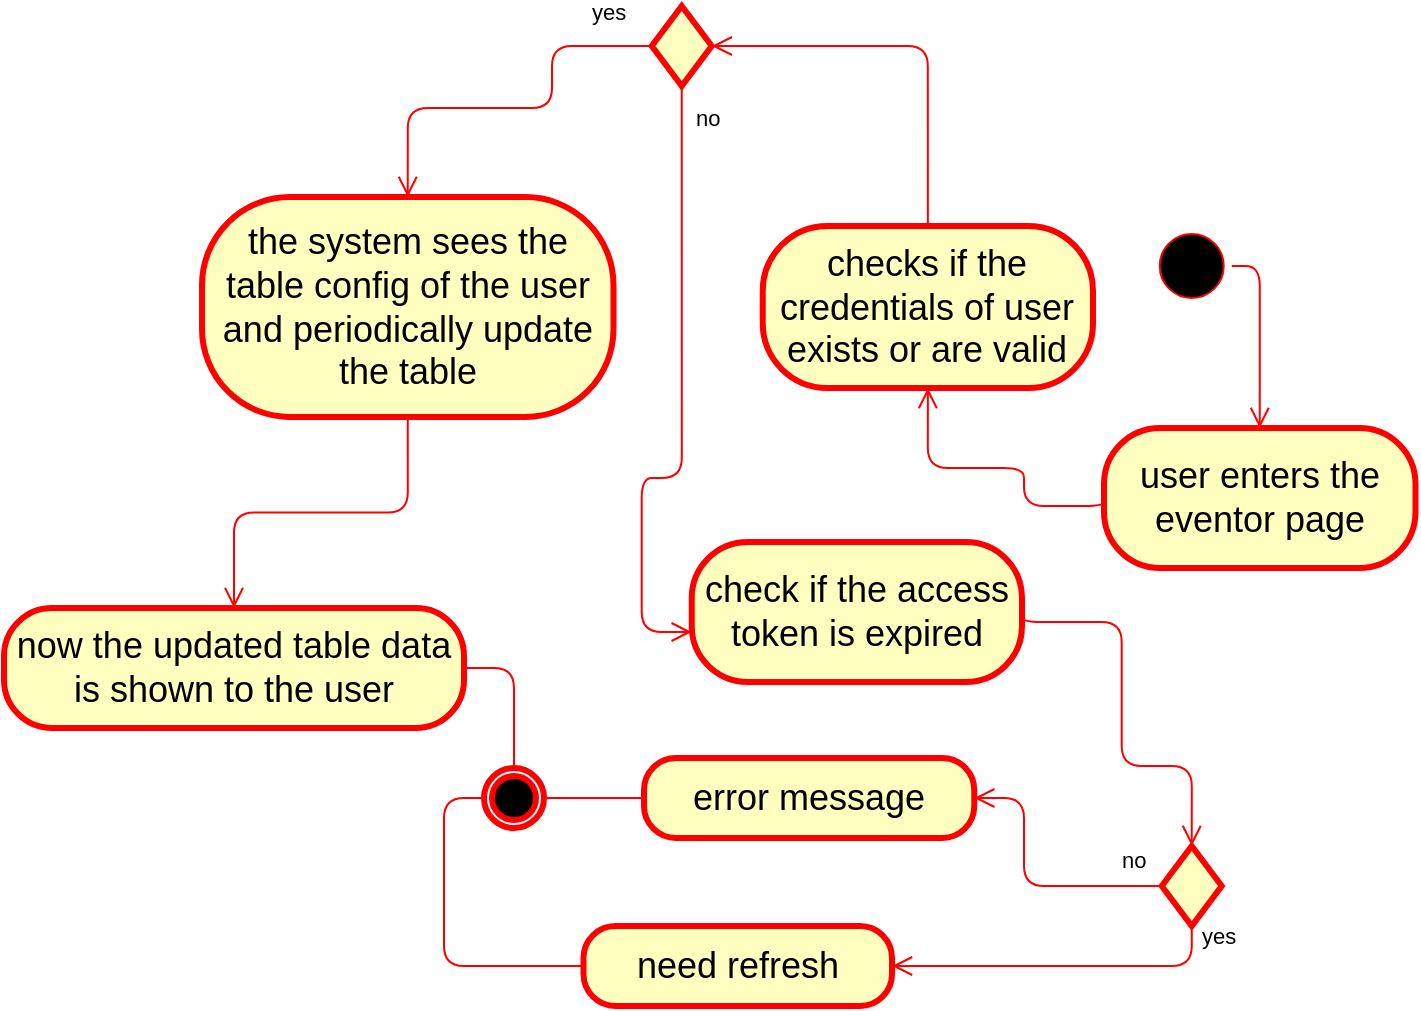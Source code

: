 <mxfile>
    <diagram id="IopMsN-wpYgo1tQcaPh5" name="Page-1">
        <mxGraphModel dx="699" dy="761" grid="1" gridSize="10" guides="1" tooltips="1" connect="1" arrows="1" fold="1" page="1" pageScale="1" pageWidth="850" pageHeight="1100" math="0" shadow="0">
            <root>
                <mxCell id="0"/>
                <mxCell id="1" parent="0"/>
                <mxCell id="2" value="now the updated table data is shown to the user" style="rounded=1;whiteSpace=wrap;html=1;arcSize=40;fontColor=#000000;fillColor=#ffffc0;strokeColor=#ff0000;strokeWidth=3;fontSize=18;" vertex="1" parent="1">
                    <mxGeometry x="120" y="440" width="230" height="60" as="geometry"/>
                </mxCell>
                <mxCell id="3" value="" style="ellipse;html=1;shape=endState;fillColor=#000000;strokeColor=#ff0000;strokeWidth=3;fontFamily=Helvetica;fontSize=8;fontColor=#FFFFFF;" vertex="1" parent="1">
                    <mxGeometry x="360" y="520" width="30" height="30" as="geometry"/>
                </mxCell>
                <mxCell id="4" value="" style="edgeStyle=orthogonalEdgeStyle;html=1;verticalAlign=bottom;endArrow=none;endSize=8;strokeColor=#ff0000;labelBackgroundColor=none;fontFamily=Helvetica;fontSize=18;fontColor=#FFFFFF;exitX=1;exitY=0.5;exitDx=0;exitDy=0;entryX=0.5;entryY=0;entryDx=0;entryDy=0;" edge="1" parent="1" source="2" target="3">
                    <mxGeometry relative="1" as="geometry">
                        <mxPoint x="643.25" y="430" as="targetPoint"/>
                        <mxPoint x="345.75" y="466" as="sourcePoint"/>
                    </mxGeometry>
                </mxCell>
                <mxCell id="5" value="the system sees the table config of the user and periodically update the table" style="rounded=1;whiteSpace=wrap;html=1;arcSize=40;fontColor=#000000;fillColor=#ffffc0;strokeColor=#ff0000;strokeWidth=3;fontSize=18;" vertex="1" parent="1">
                    <mxGeometry x="219" y="234.5" width="205.75" height="110" as="geometry"/>
                </mxCell>
                <mxCell id="6" value="" style="edgeStyle=orthogonalEdgeStyle;html=1;verticalAlign=bottom;endArrow=open;endSize=8;strokeColor=#ff0000;fontSize=18;startArrow=none;exitX=0.5;exitY=1;exitDx=0;exitDy=0;entryX=0.5;entryY=0;entryDx=0;entryDy=0;" edge="1" parent="1" source="5" target="2">
                    <mxGeometry relative="1" as="geometry">
                        <mxPoint x="230.0" y="290" as="targetPoint"/>
                        <mxPoint x="230.0" y="170" as="sourcePoint"/>
                    </mxGeometry>
                </mxCell>
                <mxCell id="7" value="" style="ellipse;html=1;shape=startState;fillColor=#000000;strokeColor=#ff0000;" vertex="1" parent="1">
                    <mxGeometry x="693.87" y="249" width="40" height="40" as="geometry"/>
                </mxCell>
                <mxCell id="8" value="" style="edgeStyle=orthogonalEdgeStyle;html=1;verticalAlign=bottom;endArrow=open;endSize=8;strokeColor=#ff0000;entryX=0.5;entryY=0;entryDx=0;entryDy=0;exitX=1;exitY=0.5;exitDx=0;exitDy=0;" edge="1" parent="1" source="7" target="9">
                    <mxGeometry relative="1" as="geometry">
                        <mxPoint x="459.37" y="261" as="targetPoint"/>
                        <mxPoint x="479.37" y="179" as="sourcePoint"/>
                    </mxGeometry>
                </mxCell>
                <mxCell id="9" value="&lt;span style=&quot;font-size: 18px;&quot;&gt;user enters the eventor page&lt;/span&gt;" style="rounded=1;whiteSpace=wrap;html=1;arcSize=40;fontColor=#000000;fillColor=#ffffc0;strokeColor=#ff0000;strokeWidth=3;" vertex="1" parent="1">
                    <mxGeometry x="670" y="350" width="155.75" height="70" as="geometry"/>
                </mxCell>
                <mxCell id="10" value="" style="edgeStyle=orthogonalEdgeStyle;html=1;verticalAlign=bottom;endArrow=open;endSize=8;strokeColor=#ff0000;entryX=0.5;entryY=1;entryDx=0;entryDy=0;exitX=0;exitY=0.5;exitDx=0;exitDy=0;" edge="1" parent="1" source="9" target="11">
                    <mxGeometry relative="1" as="geometry">
                        <mxPoint x="298.37" y="291" as="targetPoint"/>
                        <Array as="points">
                            <mxPoint x="630" y="389"/>
                            <mxPoint x="630" y="370"/>
                            <mxPoint x="582" y="370"/>
                        </Array>
                    </mxGeometry>
                </mxCell>
                <mxCell id="11" value="checks if the credentials of user exists or are valid" style="rounded=1;whiteSpace=wrap;html=1;arcSize=40;fontColor=#000000;fillColor=#ffffc0;strokeColor=#ff0000;strokeWidth=3;fontSize=18;" vertex="1" parent="1">
                    <mxGeometry x="499.37" y="249" width="165.13" height="81" as="geometry"/>
                </mxCell>
                <mxCell id="12" value="" style="rhombus;whiteSpace=wrap;html=1;fillColor=#ffffc0;strokeColor=#ff0000;strokeWidth=3;fontSize=18;" vertex="1" parent="1">
                    <mxGeometry x="443.87" y="139" width="30" height="40" as="geometry"/>
                </mxCell>
                <mxCell id="13" value="no" style="edgeStyle=orthogonalEdgeStyle;html=1;align=left;verticalAlign=bottom;endArrow=open;endSize=8;strokeColor=#ff0000;exitX=0.5;exitY=1;exitDx=0;exitDy=0;labelBackgroundColor=none;entryX=0;entryY=0.5;entryDx=0;entryDy=0;" edge="1" parent="1" source="12">
                    <mxGeometry x="-0.84" y="5" relative="1" as="geometry">
                        <mxPoint x="463.87" y="452" as="targetPoint"/>
                        <mxPoint x="458.87" y="189" as="sourcePoint"/>
                        <Array as="points">
                            <mxPoint x="458.87" y="375"/>
                            <mxPoint x="438.87" y="375"/>
                            <mxPoint x="438.87" y="452"/>
                        </Array>
                        <mxPoint as="offset"/>
                    </mxGeometry>
                </mxCell>
                <mxCell id="14" value="" style="edgeStyle=orthogonalEdgeStyle;html=1;verticalAlign=bottom;endArrow=open;endSize=8;strokeColor=#ff0000;entryX=1;entryY=0.5;entryDx=0;entryDy=0;exitX=0.5;exitY=0;exitDx=0;exitDy=0;" edge="1" parent="1" source="11" target="12">
                    <mxGeometry relative="1" as="geometry">
                        <mxPoint x="401.38" y="279.95" as="targetPoint"/>
                        <Array as="points">
                            <mxPoint x="581.87" y="159"/>
                        </Array>
                        <mxPoint x="558.87" y="267" as="sourcePoint"/>
                    </mxGeometry>
                </mxCell>
                <mxCell id="15" value="check if the access token is expired" style="rounded=1;whiteSpace=wrap;html=1;arcSize=40;fontColor=#000000;fillColor=#ffffc0;strokeColor=#ff0000;strokeWidth=3;fontSize=18;" vertex="1" parent="1">
                    <mxGeometry x="463.87" y="407" width="165.13" height="70" as="geometry"/>
                </mxCell>
                <mxCell id="16" value="" style="rhombus;whiteSpace=wrap;html=1;fillColor=#ffffc0;strokeColor=#ff0000;strokeWidth=3;fontSize=18;" vertex="1" parent="1">
                    <mxGeometry x="698.87" y="559.0" width="30" height="40" as="geometry"/>
                </mxCell>
                <mxCell id="17" value="yes" style="edgeStyle=orthogonalEdgeStyle;html=1;align=left;verticalAlign=bottom;endArrow=open;endSize=8;strokeColor=#ff0000;exitX=0.5;exitY=1;exitDx=0;exitDy=0;labelBackgroundColor=none;entryX=1;entryY=0.5;entryDx=0;entryDy=0;" edge="1" parent="1" source="16" target="21">
                    <mxGeometry x="-0.83" y="3" relative="1" as="geometry">
                        <mxPoint x="786" y="716.93" as="targetPoint"/>
                        <mxPoint x="972.75" y="806.55" as="sourcePoint"/>
                        <Array as="points">
                            <mxPoint x="713.87" y="619"/>
                        </Array>
                        <mxPoint as="offset"/>
                    </mxGeometry>
                </mxCell>
                <mxCell id="18" value="no" style="edgeStyle=orthogonalEdgeStyle;html=1;align=left;verticalAlign=top;endArrow=open;endSize=8;strokeColor=#ff0000;exitX=0;exitY=0.5;exitDx=0;exitDy=0;labelBackgroundColor=none;entryX=1;entryY=0.5;entryDx=0;entryDy=0;" edge="1" parent="1" source="16" target="20">
                    <mxGeometry x="-0.689" y="-26" relative="1" as="geometry">
                        <mxPoint x="518.87" y="597" as="targetPoint"/>
                        <mxPoint x="955.87" y="842.93" as="sourcePoint"/>
                        <mxPoint as="offset"/>
                        <Array as="points">
                            <mxPoint x="630" y="579"/>
                            <mxPoint x="630" y="535"/>
                        </Array>
                    </mxGeometry>
                </mxCell>
                <mxCell id="19" value="" style="edgeStyle=orthogonalEdgeStyle;html=1;verticalAlign=bottom;endArrow=open;endSize=8;strokeColor=#ff0000;entryX=0.5;entryY=0;entryDx=0;entryDy=0;exitX=1;exitY=0.5;exitDx=0;exitDy=0;" edge="1" parent="1" source="15" target="16">
                    <mxGeometry relative="1" as="geometry">
                        <mxPoint x="723.51" y="549.88" as="targetPoint"/>
                        <Array as="points">
                            <mxPoint x="628.87" y="447"/>
                            <mxPoint x="678.87" y="447"/>
                            <mxPoint x="678.87" y="519"/>
                            <mxPoint x="713.87" y="519"/>
                        </Array>
                        <mxPoint x="703" y="565.93" as="sourcePoint"/>
                    </mxGeometry>
                </mxCell>
                <mxCell id="20" value="error message" style="rounded=1;whiteSpace=wrap;html=1;arcSize=40;fontColor=#000000;fillColor=#ffffc0;strokeColor=#ff0000;strokeWidth=3;fontSize=18;" vertex="1" parent="1">
                    <mxGeometry x="440" y="515" width="165.13" height="40" as="geometry"/>
                </mxCell>
                <mxCell id="21" value="need refresh" style="rounded=1;whiteSpace=wrap;html=1;arcSize=40;fontColor=#000000;fillColor=#ffffc0;strokeColor=#ff0000;strokeWidth=3;fontSize=18;" vertex="1" parent="1">
                    <mxGeometry x="409.75" y="599" width="154.25" height="40" as="geometry"/>
                </mxCell>
                <mxCell id="22" value="yes" style="edgeStyle=orthogonalEdgeStyle;html=1;align=left;verticalAlign=top;endArrow=open;endSize=8;strokeColor=#ff0000;exitX=0;exitY=0.5;exitDx=0;exitDy=0;labelBackgroundColor=none;entryX=0.5;entryY=0;entryDx=0;entryDy=0;" edge="1" parent="1" source="12" target="5">
                    <mxGeometry x="-0.681" y="-30" relative="1" as="geometry">
                        <mxPoint x="346" y="134" as="targetPoint"/>
                        <mxPoint x="449.25" y="139" as="sourcePoint"/>
                        <mxPoint as="offset"/>
                        <Array as="points">
                            <mxPoint x="394" y="159"/>
                            <mxPoint x="394" y="190"/>
                            <mxPoint x="322" y="190"/>
                        </Array>
                    </mxGeometry>
                </mxCell>
                <mxCell id="23" value="" style="edgeStyle=orthogonalEdgeStyle;html=1;verticalAlign=bottom;endArrow=none;endSize=8;strokeColor=#ff0000;labelBackgroundColor=none;fontFamily=Helvetica;fontSize=18;fontColor=#FFFFFF;exitX=0;exitY=0.5;exitDx=0;exitDy=0;entryX=1;entryY=0.5;entryDx=0;entryDy=0;" edge="1" parent="1" source="20" target="3">
                    <mxGeometry relative="1" as="geometry">
                        <mxPoint x="385" y="572.5" as="targetPoint"/>
                        <mxPoint x="318.5" y="617.5" as="sourcePoint"/>
                    </mxGeometry>
                </mxCell>
                <mxCell id="24" value="" style="edgeStyle=orthogonalEdgeStyle;html=1;verticalAlign=bottom;endArrow=none;endSize=8;strokeColor=#ff0000;labelBackgroundColor=none;fontFamily=Helvetica;fontSize=18;fontColor=#FFFFFF;exitX=0;exitY=0.5;exitDx=0;exitDy=0;entryX=0;entryY=0.5;entryDx=0;entryDy=0;" edge="1" parent="1" source="21" target="3">
                    <mxGeometry relative="1" as="geometry">
                        <mxPoint x="345.75" y="618.79" as="targetPoint"/>
                        <mxPoint x="395.75" y="618.79" as="sourcePoint"/>
                        <Array as="points">
                            <mxPoint x="340" y="619"/>
                            <mxPoint x="340" y="535"/>
                        </Array>
                    </mxGeometry>
                </mxCell>
            </root>
        </mxGraphModel>
    </diagram>
</mxfile>